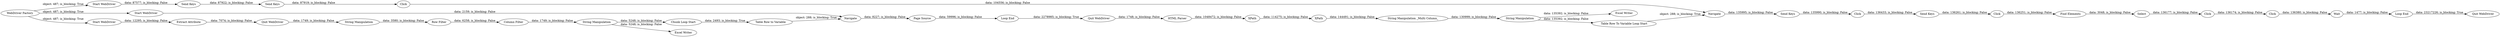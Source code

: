 digraph {
	"-2339630635697175007_38" [label=Wait]
	"-2339630635697175007_16" [label="Quit WebDriver"]
	"-2339630635697175007_25" [label="Start WebDriver"]
	"-2339630635697175007_15" [label=Navigate]
	"-2339630635697175007_19" [label=XPath]
	"-2339630635697175007_26" [label="Send Keys"]
	"-2339630635697175007_28" [label=Click]
	"-2339630635697175007_39" [label="Loop End"]
	"-2339630635697175007_27" [label="Send Keys"]
	"-2339630635697175007_40" [label="Quit WebDriver"]
	"-2339630635697175007_5" [label="String Manipulation"]
	"-2339630635697175007_11" [label="Table Row to Variable"]
	"-2339630635697175007_30" [label="Send Keys"]
	"-2339630635697175007_33" [label=Click]
	"-2339630635697175007_20" [label="String Manipulation _Multi Column_"]
	"-2339630635697175007_35" [label=Select]
	"-2339630635697175007_1" [label="WebDriver Factory"]
	"-2339630635697175007_18" [label=XPath]
	"-2339630635697175007_36" [label=Click]
	"-2339630635697175007_3" [label="Extract Attribute"]
	"-2339630635697175007_7" [label="Column Filter"]
	"-2339630635697175007_14" [label="Loop End"]
	"-2339630635697175007_34" [label="Find Elements"]
	"-2339630635697175007_32" [label="Send Keys"]
	"-2339630635697175007_8" [label="String Manipulation"]
	"-2339630635697175007_10" [label="Chunk Loop Start"]
	"-2339630635697175007_23" [label="Excel Writer"]
	"-2339630635697175007_12" [label="Start WebDriver"]
	"-2339630635697175007_6" [label="Row Filter"]
	"-2339630635697175007_29" [label=Navigate]
	"-2339630635697175007_17" [label="HTML Parser"]
	"-2339630635697175007_37" [label=Click]
	"-2339630635697175007_2" [label="Start WebDriver"]
	"-2339630635697175007_22" [label="String Manipulation"]
	"-2339630635697175007_31" [label=Click]
	"-2339630635697175007_9" [label="Excel Writer"]
	"-2339630635697175007_24" [label="Table Row To Variable Loop Start"]
	"-2339630635697175007_13" [label="Page Source"]
	"-2339630635697175007_4" [label="Quit WebDriver"]
	"-2339630635697175007_31" -> "-2339630635697175007_32" [label="data: 136433; is_blocking: False"]
	"-2339630635697175007_5" -> "-2339630635697175007_6" [label="data: 3580; is_blocking: False"]
	"-2339630635697175007_29" -> "-2339630635697175007_30" [label="data: 135995; is_blocking: False"]
	"-2339630635697175007_28" -> "-2339630635697175007_29" [label="data: 104556; is_blocking: False"]
	"-2339630635697175007_1" -> "-2339630635697175007_2" [label="object: 487; is_blocking: True"]
	"-2339630635697175007_8" -> "-2339630635697175007_9" [label="data: 5248; is_blocking: False"]
	"-2339630635697175007_11" -> "-2339630635697175007_15" [label="object: 288; is_blocking: True"]
	"-2339630635697175007_32" -> "-2339630635697175007_33" [label="data: 136261; is_blocking: False"]
	"-2339630635697175007_37" -> "-2339630635697175007_38" [label="data: 136380; is_blocking: False"]
	"-2339630635697175007_6" -> "-2339630635697175007_7" [label="data: 6258; is_blocking: False"]
	"-2339630635697175007_13" -> "-2339630635697175007_14" [label="data: 59996; is_blocking: False"]
	"-2339630635697175007_25" -> "-2339630635697175007_26" [label="data: 87577; is_blocking: False"]
	"-2339630635697175007_12" -> "-2339630635697175007_15" [label="data: 2159; is_blocking: False"]
	"-2339630635697175007_33" -> "-2339630635697175007_34" [label="data: 136251; is_blocking: False"]
	"-2339630635697175007_22" -> "-2339630635697175007_24" [label="data: 135392; is_blocking: False"]
	"-2339630635697175007_18" -> "-2339630635697175007_19" [label="data: 114275; is_blocking: False"]
	"-2339630635697175007_10" -> "-2339630635697175007_11" [label="data: 2493; is_blocking: True"]
	"-2339630635697175007_15" -> "-2339630635697175007_13" [label="data: 8227; is_blocking: False"]
	"-2339630635697175007_34" -> "-2339630635697175007_35" [label="data: 3048; is_blocking: False"]
	"-2339630635697175007_7" -> "-2339630635697175007_8" [label="data: 1749; is_blocking: False"]
	"-2339630635697175007_8" -> "-2339630635697175007_10" [label="data: 5248; is_blocking: False"]
	"-2339630635697175007_1" -> "-2339630635697175007_12" [label="object: 487; is_blocking: True"]
	"-2339630635697175007_4" -> "-2339630635697175007_5" [label="data: 1749; is_blocking: False"]
	"-2339630635697175007_16" -> "-2339630635697175007_17" [label="data: 1748; is_blocking: False"]
	"-2339630635697175007_39" -> "-2339630635697175007_40" [label="data: 23217226; is_blocking: True"]
	"-2339630635697175007_19" -> "-2339630635697175007_20" [label="data: 144491; is_blocking: False"]
	"-2339630635697175007_22" -> "-2339630635697175007_23" [label="data: 135392; is_blocking: False"]
	"-2339630635697175007_17" -> "-2339630635697175007_18" [label="data: 1048472; is_blocking: False"]
	"-2339630635697175007_14" -> "-2339630635697175007_16" [label="data: 2278985; is_blocking: True"]
	"-2339630635697175007_24" -> "-2339630635697175007_29" [label="object: 288; is_blocking: True"]
	"-2339630635697175007_38" -> "-2339630635697175007_39" [label="data: 1477; is_blocking: False"]
	"-2339630635697175007_20" -> "-2339630635697175007_22" [label="data: 130999; is_blocking: False"]
	"-2339630635697175007_36" -> "-2339630635697175007_37" [label="data: 136174; is_blocking: False"]
	"-2339630635697175007_3" -> "-2339630635697175007_4" [label="data: 7074; is_blocking: False"]
	"-2339630635697175007_30" -> "-2339630635697175007_31" [label="data: 135990; is_blocking: False"]
	"-2339630635697175007_26" -> "-2339630635697175007_27" [label="data: 87922; is_blocking: False"]
	"-2339630635697175007_1" -> "-2339630635697175007_25" [label="object: 487; is_blocking: True"]
	"-2339630635697175007_35" -> "-2339630635697175007_36" [label="data: 136177; is_blocking: False"]
	"-2339630635697175007_27" -> "-2339630635697175007_28" [label="data: 87919; is_blocking: False"]
	"-2339630635697175007_2" -> "-2339630635697175007_3" [label="data: 12295; is_blocking: False"]
	rankdir=LR
}
